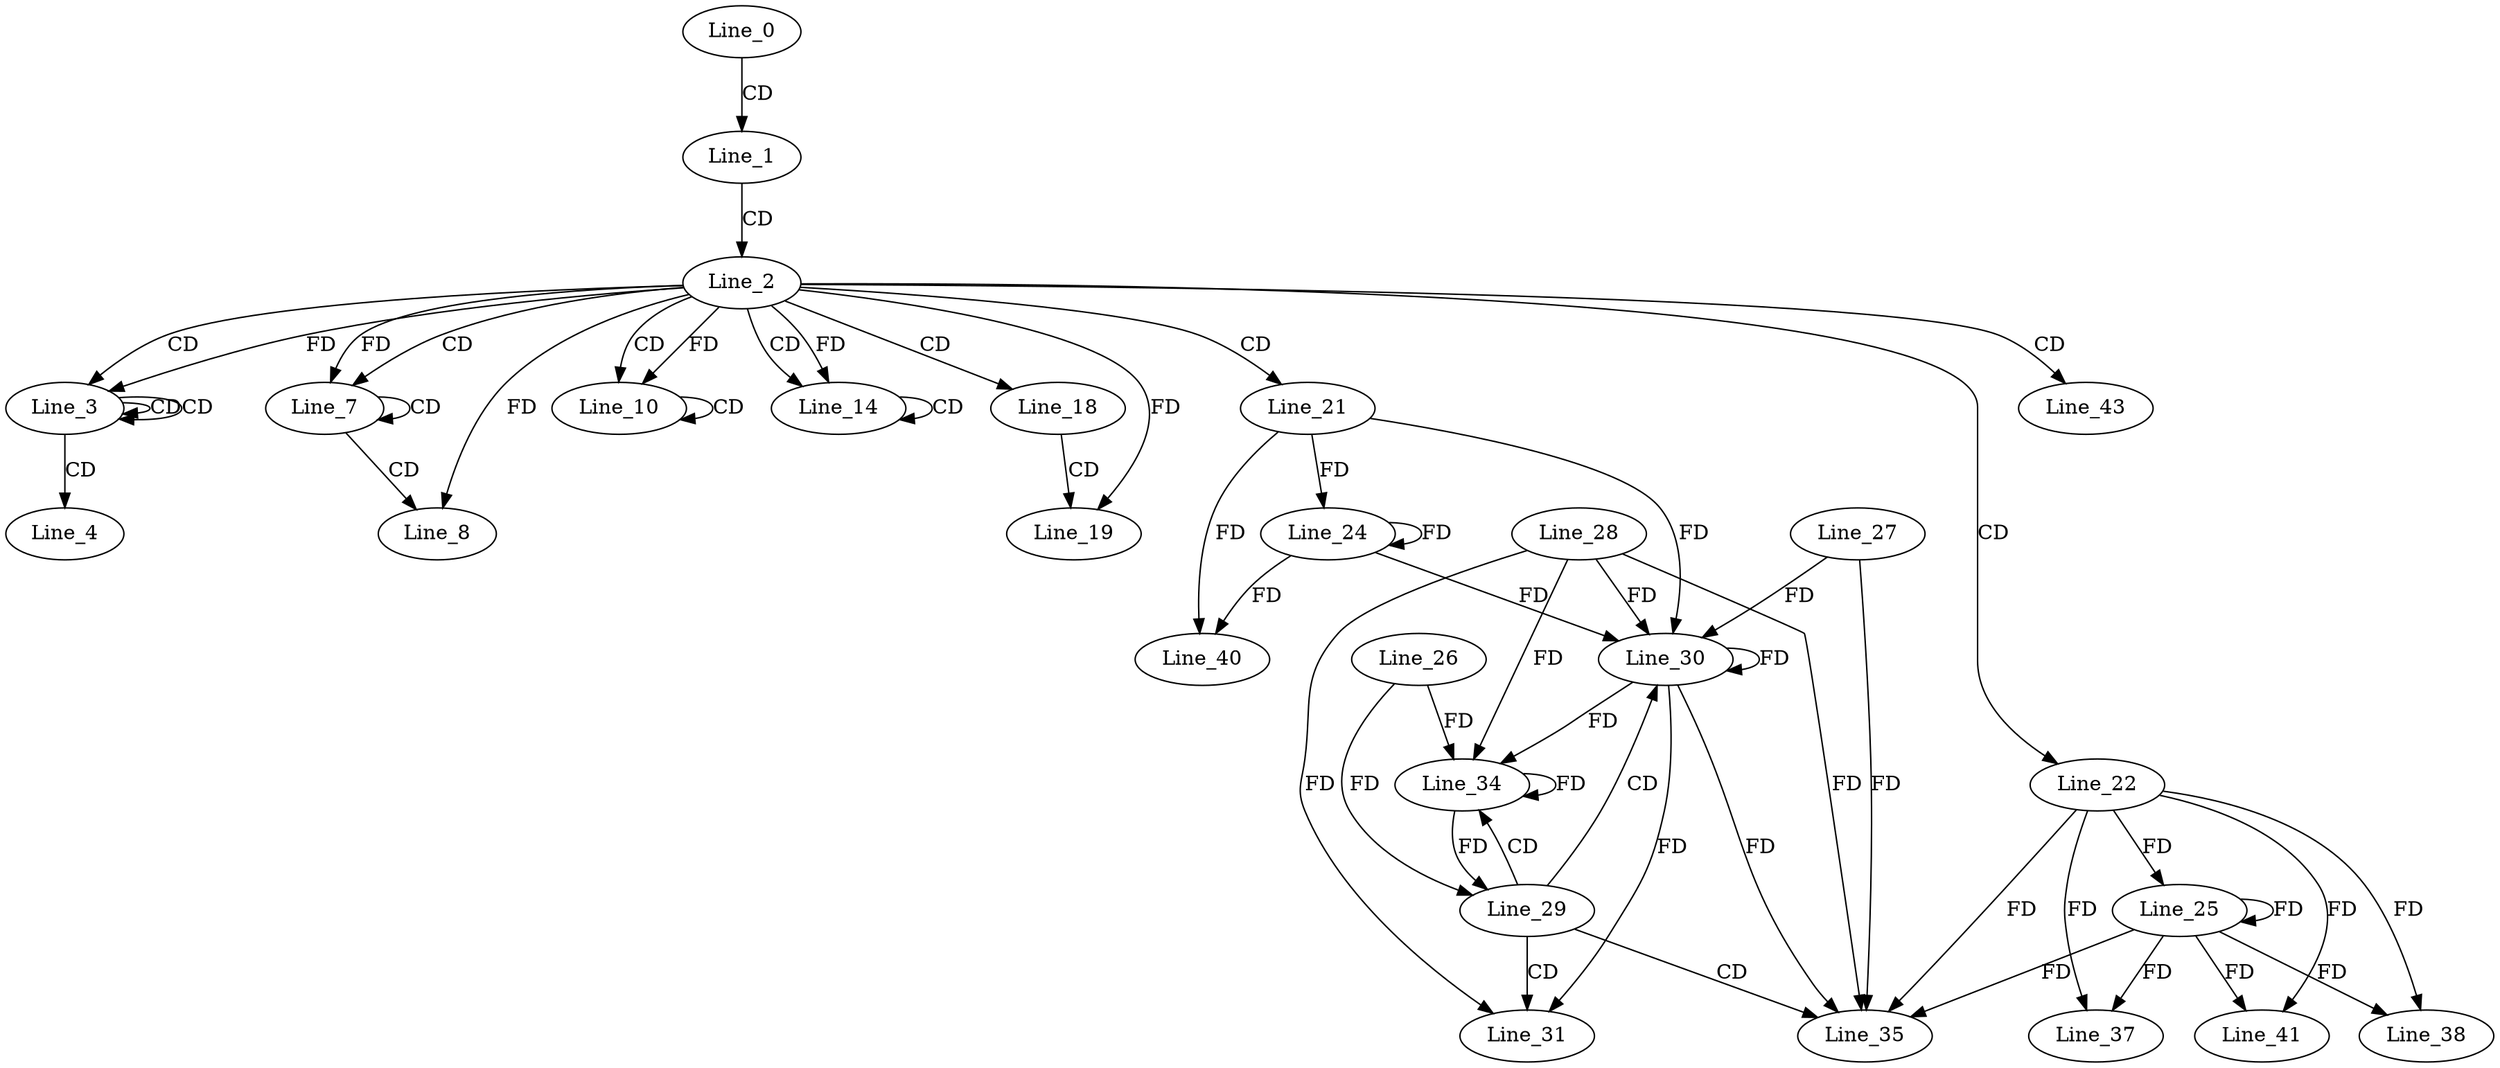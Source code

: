 digraph G {
  Line_0;
  Line_1;
  Line_2;
  Line_3;
  Line_3;
  Line_3;
  Line_4;
  Line_7;
  Line_7;
  Line_7;
  Line_7;
  Line_7;
  Line_8;
  Line_8;
  Line_10;
  Line_10;
  Line_10;
  Line_10;
  Line_14;
  Line_14;
  Line_14;
  Line_14;
  Line_18;
  Line_19;
  Line_21;
  Line_22;
  Line_24;
  Line_25;
  Line_26;
  Line_29;
  Line_30;
  Line_28;
  Line_30;
  Line_27;
  Line_31;
  Line_34;
  Line_35;
  Line_37;
  Line_38;
  Line_40;
  Line_41;
  Line_43;
  Line_43;
  Line_0 -> Line_1 [ label="CD" ];
  Line_1 -> Line_2 [ label="CD" ];
  Line_2 -> Line_3 [ label="CD" ];
  Line_3 -> Line_3 [ label="CD" ];
  Line_3 -> Line_3 [ label="CD" ];
  Line_2 -> Line_3 [ label="FD" ];
  Line_3 -> Line_4 [ label="CD" ];
  Line_2 -> Line_7 [ label="CD" ];
  Line_2 -> Line_7 [ label="FD" ];
  Line_7 -> Line_7 [ label="CD" ];
  Line_7 -> Line_8 [ label="CD" ];
  Line_2 -> Line_8 [ label="FD" ];
  Line_2 -> Line_10 [ label="CD" ];
  Line_2 -> Line_10 [ label="FD" ];
  Line_10 -> Line_10 [ label="CD" ];
  Line_2 -> Line_14 [ label="CD" ];
  Line_14 -> Line_14 [ label="CD" ];
  Line_2 -> Line_14 [ label="FD" ];
  Line_2 -> Line_18 [ label="CD" ];
  Line_18 -> Line_19 [ label="CD" ];
  Line_2 -> Line_19 [ label="FD" ];
  Line_2 -> Line_21 [ label="CD" ];
  Line_2 -> Line_22 [ label="CD" ];
  Line_21 -> Line_24 [ label="FD" ];
  Line_24 -> Line_24 [ label="FD" ];
  Line_22 -> Line_25 [ label="FD" ];
  Line_25 -> Line_25 [ label="FD" ];
  Line_26 -> Line_29 [ label="FD" ];
  Line_29 -> Line_30 [ label="CD" ];
  Line_30 -> Line_30 [ label="FD" ];
  Line_28 -> Line_30 [ label="FD" ];
  Line_21 -> Line_30 [ label="FD" ];
  Line_24 -> Line_30 [ label="FD" ];
  Line_27 -> Line_30 [ label="FD" ];
  Line_29 -> Line_31 [ label="CD" ];
  Line_30 -> Line_31 [ label="FD" ];
  Line_28 -> Line_31 [ label="FD" ];
  Line_29 -> Line_34 [ label="CD" ];
  Line_34 -> Line_34 [ label="FD" ];
  Line_26 -> Line_34 [ label="FD" ];
  Line_30 -> Line_34 [ label="FD" ];
  Line_28 -> Line_34 [ label="FD" ];
  Line_29 -> Line_35 [ label="CD" ];
  Line_22 -> Line_35 [ label="FD" ];
  Line_25 -> Line_35 [ label="FD" ];
  Line_27 -> Line_35 [ label="FD" ];
  Line_30 -> Line_35 [ label="FD" ];
  Line_28 -> Line_35 [ label="FD" ];
  Line_22 -> Line_37 [ label="FD" ];
  Line_25 -> Line_37 [ label="FD" ];
  Line_22 -> Line_38 [ label="FD" ];
  Line_25 -> Line_38 [ label="FD" ];
  Line_21 -> Line_40 [ label="FD" ];
  Line_24 -> Line_40 [ label="FD" ];
  Line_22 -> Line_41 [ label="FD" ];
  Line_25 -> Line_41 [ label="FD" ];
  Line_2 -> Line_43 [ label="CD" ];
  Line_34 -> Line_29 [ label="FD" ];
}
